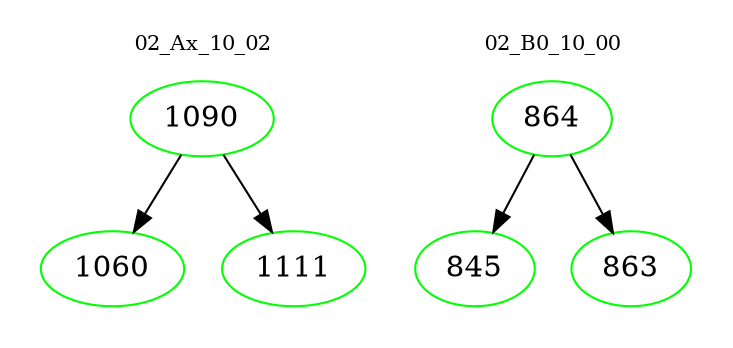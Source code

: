 digraph{
subgraph cluster_0 {
color = white
label = "02_Ax_10_02";
fontsize=10;
T0_1090 [label="1090", color="green"]
T0_1090 -> T0_1060 [color="black"]
T0_1060 [label="1060", color="green"]
T0_1090 -> T0_1111 [color="black"]
T0_1111 [label="1111", color="green"]
}
subgraph cluster_1 {
color = white
label = "02_B0_10_00";
fontsize=10;
T1_864 [label="864", color="green"]
T1_864 -> T1_845 [color="black"]
T1_845 [label="845", color="green"]
T1_864 -> T1_863 [color="black"]
T1_863 [label="863", color="green"]
}
}

